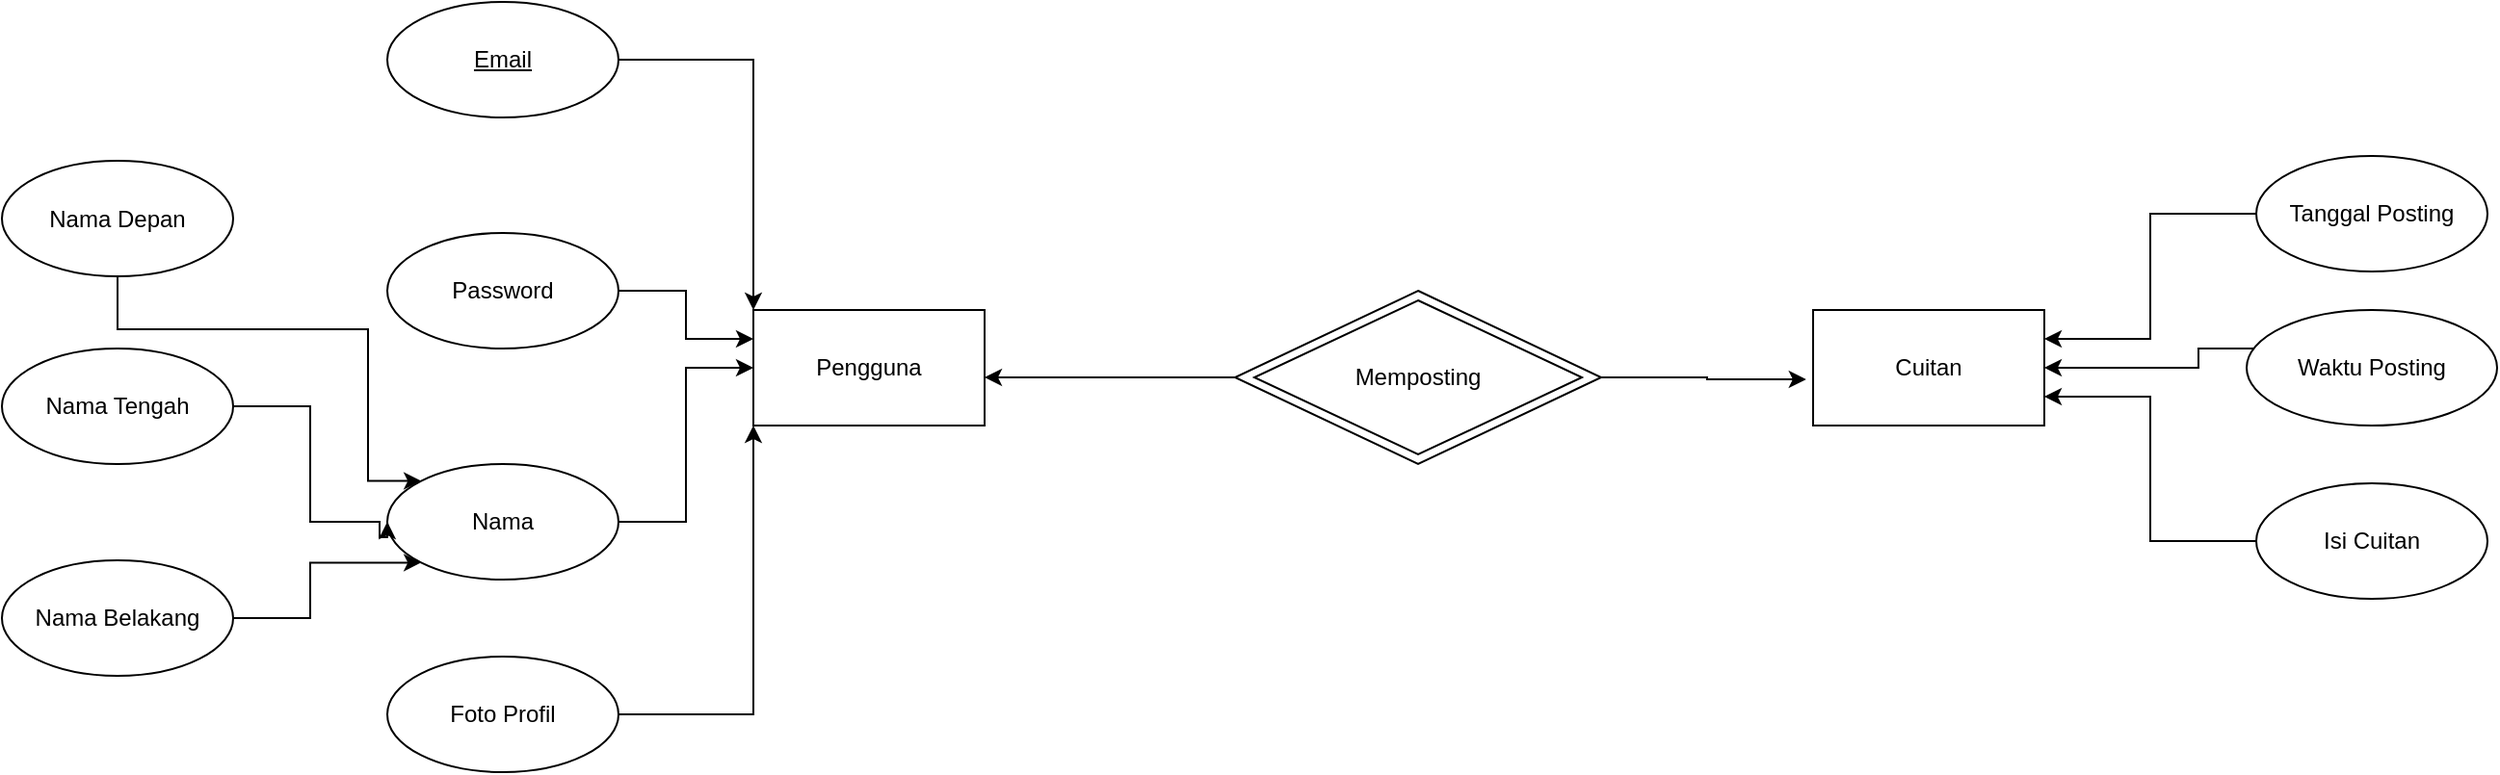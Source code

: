 <mxfile version="23.1.1" type="github">
  <diagram name="Page-1" id="p1dP2xAZ1xmv5R1cJQoU">
    <mxGraphModel dx="2610" dy="868" grid="1" gridSize="10" guides="1" tooltips="1" connect="1" arrows="1" fold="1" page="1" pageScale="1" pageWidth="850" pageHeight="1100" math="0" shadow="0">
      <root>
        <mxCell id="0" />
        <mxCell id="1" parent="0" />
        <mxCell id="VPapj86DT7ilaoLQwm5H-1" value="Pengguna" style="rounded=0;whiteSpace=wrap;html=1;" vertex="1" parent="1">
          <mxGeometry x="70" y="360" width="120" height="60" as="geometry" />
        </mxCell>
        <mxCell id="VPapj86DT7ilaoLQwm5H-2" value="Cuitan" style="rounded=0;whiteSpace=wrap;html=1;" vertex="1" parent="1">
          <mxGeometry x="620" y="360" width="120" height="60" as="geometry" />
        </mxCell>
        <mxCell id="VPapj86DT7ilaoLQwm5H-5" value="" style="group" vertex="1" connectable="0" parent="1">
          <mxGeometry x="320" y="350" width="190" height="90" as="geometry" />
        </mxCell>
        <mxCell id="VPapj86DT7ilaoLQwm5H-4" value="" style="rhombus;whiteSpace=wrap;html=1;" vertex="1" parent="VPapj86DT7ilaoLQwm5H-5">
          <mxGeometry width="190" height="90" as="geometry" />
        </mxCell>
        <mxCell id="VPapj86DT7ilaoLQwm5H-3" value="Memposting" style="rhombus;whiteSpace=wrap;html=1;" vertex="1" parent="VPapj86DT7ilaoLQwm5H-5">
          <mxGeometry x="10" y="5" width="170" height="80" as="geometry" />
        </mxCell>
        <mxCell id="VPapj86DT7ilaoLQwm5H-6" style="edgeStyle=orthogonalEdgeStyle;rounded=0;orthogonalLoop=1;jettySize=auto;html=1;entryX=-0.03;entryY=0.6;entryDx=0;entryDy=0;entryPerimeter=0;" edge="1" parent="1" source="VPapj86DT7ilaoLQwm5H-4" target="VPapj86DT7ilaoLQwm5H-2">
          <mxGeometry relative="1" as="geometry" />
        </mxCell>
        <mxCell id="VPapj86DT7ilaoLQwm5H-7" style="edgeStyle=orthogonalEdgeStyle;rounded=0;orthogonalLoop=1;jettySize=auto;html=1;entryX=1;entryY=0.583;entryDx=0;entryDy=0;entryPerimeter=0;" edge="1" parent="1" source="VPapj86DT7ilaoLQwm5H-4" target="VPapj86DT7ilaoLQwm5H-1">
          <mxGeometry relative="1" as="geometry" />
        </mxCell>
        <mxCell id="VPapj86DT7ilaoLQwm5H-24" style="edgeStyle=orthogonalEdgeStyle;rounded=0;orthogonalLoop=1;jettySize=auto;html=1;entryX=0;entryY=0;entryDx=0;entryDy=0;" edge="1" parent="1" source="VPapj86DT7ilaoLQwm5H-8" target="VPapj86DT7ilaoLQwm5H-1">
          <mxGeometry relative="1" as="geometry" />
        </mxCell>
        <mxCell id="VPapj86DT7ilaoLQwm5H-8" value="&lt;u&gt;Email&lt;/u&gt;" style="ellipse;whiteSpace=wrap;html=1;" vertex="1" parent="1">
          <mxGeometry x="-120" y="200" width="120" height="60" as="geometry" />
        </mxCell>
        <mxCell id="VPapj86DT7ilaoLQwm5H-25" style="edgeStyle=orthogonalEdgeStyle;rounded=0;orthogonalLoop=1;jettySize=auto;html=1;entryX=0;entryY=0.25;entryDx=0;entryDy=0;" edge="1" parent="1" source="VPapj86DT7ilaoLQwm5H-9" target="VPapj86DT7ilaoLQwm5H-1">
          <mxGeometry relative="1" as="geometry" />
        </mxCell>
        <mxCell id="VPapj86DT7ilaoLQwm5H-9" value="Password" style="ellipse;whiteSpace=wrap;html=1;" vertex="1" parent="1">
          <mxGeometry x="-120" y="320" width="120" height="60" as="geometry" />
        </mxCell>
        <mxCell id="VPapj86DT7ilaoLQwm5H-26" style="edgeStyle=orthogonalEdgeStyle;rounded=0;orthogonalLoop=1;jettySize=auto;html=1;entryX=0;entryY=0.5;entryDx=0;entryDy=0;" edge="1" parent="1" source="VPapj86DT7ilaoLQwm5H-10" target="VPapj86DT7ilaoLQwm5H-1">
          <mxGeometry relative="1" as="geometry" />
        </mxCell>
        <mxCell id="VPapj86DT7ilaoLQwm5H-10" value="Nama" style="ellipse;whiteSpace=wrap;html=1;" vertex="1" parent="1">
          <mxGeometry x="-120" y="440" width="120" height="60" as="geometry" />
        </mxCell>
        <mxCell id="VPapj86DT7ilaoLQwm5H-27" style="edgeStyle=orthogonalEdgeStyle;rounded=0;orthogonalLoop=1;jettySize=auto;html=1;entryX=0;entryY=1;entryDx=0;entryDy=0;" edge="1" parent="1" source="VPapj86DT7ilaoLQwm5H-11" target="VPapj86DT7ilaoLQwm5H-1">
          <mxGeometry relative="1" as="geometry" />
        </mxCell>
        <mxCell id="VPapj86DT7ilaoLQwm5H-11" value="Foto Profil" style="ellipse;whiteSpace=wrap;html=1;" vertex="1" parent="1">
          <mxGeometry x="-120" y="540" width="120" height="60" as="geometry" />
        </mxCell>
        <mxCell id="VPapj86DT7ilaoLQwm5H-12" value="Nama Tengah" style="ellipse;whiteSpace=wrap;html=1;" vertex="1" parent="1">
          <mxGeometry x="-320" y="380" width="120" height="60" as="geometry" />
        </mxCell>
        <mxCell id="VPapj86DT7ilaoLQwm5H-21" style="edgeStyle=orthogonalEdgeStyle;rounded=0;orthogonalLoop=1;jettySize=auto;html=1;entryX=0;entryY=0;entryDx=0;entryDy=0;" edge="1" parent="1" source="VPapj86DT7ilaoLQwm5H-13" target="VPapj86DT7ilaoLQwm5H-10">
          <mxGeometry relative="1" as="geometry">
            <Array as="points">
              <mxPoint x="-260" y="370" />
              <mxPoint x="-130" y="370" />
              <mxPoint x="-130" y="449" />
            </Array>
          </mxGeometry>
        </mxCell>
        <mxCell id="VPapj86DT7ilaoLQwm5H-13" value="Nama Depan" style="ellipse;whiteSpace=wrap;html=1;" vertex="1" parent="1">
          <mxGeometry x="-320" y="282.5" width="120" height="60" as="geometry" />
        </mxCell>
        <mxCell id="VPapj86DT7ilaoLQwm5H-23" style="edgeStyle=orthogonalEdgeStyle;rounded=0;orthogonalLoop=1;jettySize=auto;html=1;entryX=0;entryY=1;entryDx=0;entryDy=0;" edge="1" parent="1" source="VPapj86DT7ilaoLQwm5H-14" target="VPapj86DT7ilaoLQwm5H-10">
          <mxGeometry relative="1" as="geometry" />
        </mxCell>
        <mxCell id="VPapj86DT7ilaoLQwm5H-14" value="Nama Belakang" style="ellipse;whiteSpace=wrap;html=1;" vertex="1" parent="1">
          <mxGeometry x="-320" y="490" width="120" height="60" as="geometry" />
        </mxCell>
        <mxCell id="VPapj86DT7ilaoLQwm5H-19" style="edgeStyle=orthogonalEdgeStyle;rounded=0;orthogonalLoop=1;jettySize=auto;html=1;entryX=1;entryY=0.25;entryDx=0;entryDy=0;" edge="1" parent="1" source="VPapj86DT7ilaoLQwm5H-15" target="VPapj86DT7ilaoLQwm5H-2">
          <mxGeometry relative="1" as="geometry" />
        </mxCell>
        <mxCell id="VPapj86DT7ilaoLQwm5H-15" value="Tanggal Posting" style="ellipse;whiteSpace=wrap;html=1;" vertex="1" parent="1">
          <mxGeometry x="850" y="280" width="120" height="60" as="geometry" />
        </mxCell>
        <mxCell id="VPapj86DT7ilaoLQwm5H-20" style="edgeStyle=orthogonalEdgeStyle;rounded=0;orthogonalLoop=1;jettySize=auto;html=1;entryX=1;entryY=0.5;entryDx=0;entryDy=0;" edge="1" parent="1" source="VPapj86DT7ilaoLQwm5H-16" target="VPapj86DT7ilaoLQwm5H-2">
          <mxGeometry relative="1" as="geometry">
            <Array as="points">
              <mxPoint x="820" y="380" />
              <mxPoint x="820" y="390" />
            </Array>
          </mxGeometry>
        </mxCell>
        <mxCell id="VPapj86DT7ilaoLQwm5H-16" value="Waktu Posting" style="ellipse;whiteSpace=wrap;html=1;" vertex="1" parent="1">
          <mxGeometry x="845" y="360" width="130" height="60" as="geometry" />
        </mxCell>
        <mxCell id="VPapj86DT7ilaoLQwm5H-18" style="edgeStyle=orthogonalEdgeStyle;rounded=0;orthogonalLoop=1;jettySize=auto;html=1;entryX=1;entryY=0.75;entryDx=0;entryDy=0;" edge="1" parent="1" source="VPapj86DT7ilaoLQwm5H-17" target="VPapj86DT7ilaoLQwm5H-2">
          <mxGeometry relative="1" as="geometry" />
        </mxCell>
        <mxCell id="VPapj86DT7ilaoLQwm5H-17" value="Isi Cuitan" style="ellipse;whiteSpace=wrap;html=1;" vertex="1" parent="1">
          <mxGeometry x="850" y="450" width="120" height="60" as="geometry" />
        </mxCell>
        <mxCell id="VPapj86DT7ilaoLQwm5H-22" style="edgeStyle=orthogonalEdgeStyle;rounded=0;orthogonalLoop=1;jettySize=auto;html=1;entryX=0;entryY=0.5;entryDx=0;entryDy=0;" edge="1" parent="1" source="VPapj86DT7ilaoLQwm5H-12" target="VPapj86DT7ilaoLQwm5H-10">
          <mxGeometry relative="1" as="geometry">
            <Array as="points">
              <mxPoint x="-160" y="410" />
              <mxPoint x="-160" y="470" />
              <mxPoint x="-124" y="470" />
              <mxPoint x="-124" y="478" />
              <mxPoint x="-120" y="478" />
            </Array>
          </mxGeometry>
        </mxCell>
      </root>
    </mxGraphModel>
  </diagram>
</mxfile>
